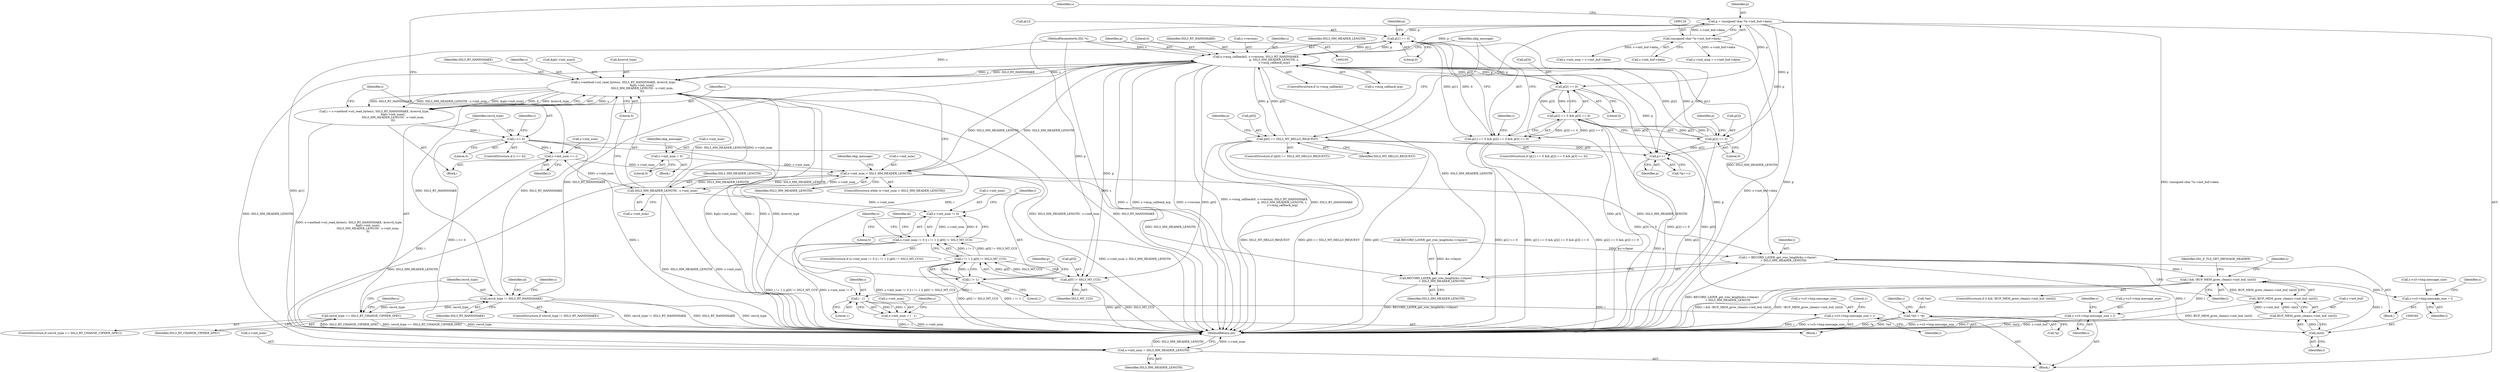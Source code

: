 digraph "1_openssl_4b390b6c3f8df925dc92a3dd6b022baa9a2f4650_0@array" {
"1000257" [label="(Call,p[1] == 0)"];
"1000286" [label="(Call,s->msg_callback(0, s->version, SSL3_RT_HANDSHAKE,\n                                        p, SSL3_HM_HEADER_LENGTH, s,\n                                        s->msg_callback_arg))"];
"1000225" [label="(Call,recvd_type != SSL3_RT_HANDSHAKE)"];
"1000165" [label="(Call,recvd_type == SSL3_RT_CHANGE_CIPHER_SPEC)"];
"1000135" [label="(Call,s->method->ssl_read_bytes(s, SSL3_RT_HANDSHAKE, &recvd_type,\n                                          &p[s->init_num],\n                                          SSL3_HM_HEADER_LENGTH - s->init_num,\n                                          0))"];
"1000106" [label="(MethodParameterIn,SSL *s)"];
"1000146" [label="(Call,SSL3_HM_HEADER_LENGTH - s->init_num)"];
"1000127" [label="(Call,s->init_num < SSL3_HM_HEADER_LENGTH)"];
"1000236" [label="(Call,s->init_num += i)"];
"1000153" [label="(Call,i <= 0)"];
"1000133" [label="(Call,i = s->method->ssl_read_bytes(s, SSL3_RT_HANDSHAKE, &recvd_type,\n                                          &p[s->init_num],\n                                          SSL3_HM_HEADER_LENGTH - s->init_num,\n                                          0))"];
"1000274" [label="(Call,s->init_num = 0)"];
"1000250" [label="(Call,p[0] == SSL3_MT_HELLO_REQUEST)"];
"1000115" [label="(Call,p = (unsigned char *)s->init_buf->data)"];
"1000117" [label="(Call,(unsigned char *)s->init_buf->data)"];
"1000268" [label="(Call,p[3] == 0)"];
"1000263" [label="(Call,p[2] == 0)"];
"1000257" [label="(Call,p[1] == 0)"];
"1000256" [label="(Call,p[1] == 0 && p[2] == 0 && p[3] == 0)"];
"1000177" [label="(Call,i != 1)"];
"1000176" [label="(Call,i != 1 || p[0] != SSL3_MT_CCS)"];
"1000170" [label="(Call,s->init_num != 0 || i != 1 || p[0] != SSL3_MT_CCS)"];
"1000209" [label="(Call,i - 1)"];
"1000205" [label="(Call,s->init_num = i - 1)"];
"1000212" [label="(Call,s->s3->tmp.message_size = i)"];
"1000171" [label="(Call,s->init_num != 0)"];
"1000322" [label="(Call,l = RECORD_LAYER_get_rrec_length(&s->rlayer)\n             + SSL3_HM_HEADER_LENGTH)"];
"1000332" [label="(Call,l && !BUF_MEM_grow_clean(s->init_buf, (int)l))"];
"1000347" [label="(Call,s->s3->tmp.message_size = l)"];
"1000365" [label="(Call,s->s3->tmp.message_size = l)"];
"1000339" [label="(Call,(int)l)"];
"1000335" [label="(Call,BUF_MEM_grow_clean(s->init_buf, (int)l))"];
"1000334" [label="(Call,!BUF_MEM_grow_clean(s->init_buf, (int)l))"];
"1000324" [label="(Call,RECORD_LAYER_get_rrec_length(&s->rlayer)\n             + SSL3_HM_HEADER_LENGTH)"];
"1000383" [label="(Call,s->init_num = SSL3_HM_HEADER_LENGTH)"];
"1000180" [label="(Call,p[0] != SSL3_MT_CCS)"];
"1000299" [label="(Call,*mt = *p)"];
"1000313" [label="(Call,p++)"];
"1000262" [label="(Call,p[2] == 0 && p[3] == 0)"];
"1000292" [label="(Identifier,p)"];
"1000182" [label="(Identifier,p)"];
"1000242" [label="(Identifier,skip_message)"];
"1000128" [label="(Call,s->init_num)"];
"1000220" [label="(Identifier,i)"];
"1000258" [label="(Call,p[1])"];
"1000151" [label="(Literal,0)"];
"1000314" [label="(Identifier,p)"];
"1000257" [label="(Call,p[1] == 0)"];
"1000273" [label="(Block,)"];
"1000137" [label="(Identifier,SSL3_RT_HANDSHAKE)"];
"1000212" [label="(Call,s->s3->tmp.message_size = i)"];
"1000270" [label="(Identifier,p)"];
"1000373" [label="(Identifier,l)"];
"1000117" [label="(Call,(unsigned char *)s->init_buf->data)"];
"1000213" [label="(Call,s->s3->tmp.message_size)"];
"1000210" [label="(Identifier,i)"];
"1000181" [label="(Call,p[0])"];
"1000146" [label="(Call,SSL3_HM_HEADER_LENGTH - s->init_num)"];
"1000211" [label="(Literal,1)"];
"1000178" [label="(Identifier,i)"];
"1000240" [label="(Identifier,i)"];
"1000344" [label="(Identifier,SSL_F_TLS_GET_MESSAGE_HEADER)"];
"1000265" [label="(Identifier,p)"];
"1000275" [label="(Call,s->init_num)"];
"1000116" [label="(Identifier,p)"];
"1000154" [label="(Identifier,i)"];
"1000115" [label="(Call,p = (unsigned char *)s->init_buf->data)"];
"1000179" [label="(Literal,1)"];
"1000176" [label="(Call,i != 1 || p[0] != SSL3_MT_CCS)"];
"1000313" [label="(Call,p++)"];
"1000132" [label="(Block,)"];
"1000170" [label="(Call,s->init_num != 0 || i != 1 || p[0] != SSL3_MT_CCS)"];
"1000209" [label="(Call,i - 1)"];
"1000356" [label="(Call,s->init_msg = s->init_buf->data)"];
"1000236" [label="(Call,s->init_num += i)"];
"1000227" [label="(Identifier,SSL3_RT_HANDSHAKE)"];
"1000325" [label="(Call,RECORD_LAYER_get_rrec_length(&s->rlayer))"];
"1000126" [label="(ControlStructure,while (s->init_num < SSL3_HM_HEADER_LENGTH))"];
"1000287" [label="(Literal,0)"];
"1000321" [label="(Block,)"];
"1000334" [label="(Call,!BUF_MEM_grow_clean(s->init_buf, (int)l))"];
"1000335" [label="(Call,BUF_MEM_grow_clean(s->init_buf, (int)l))"];
"1000177" [label="(Call,i != 1)"];
"1000291" [label="(Identifier,SSL3_RT_HANDSHAKE)"];
"1000256" [label="(Call,p[1] == 0 && p[2] == 0 && p[3] == 0)"];
"1000167" [label="(Identifier,SSL3_RT_CHANGE_CIPHER_SPEC)"];
"1000331" [label="(ControlStructure,if (l && !BUF_MEM_grow_clean(s->init_buf, (int)l)))"];
"1000205" [label="(Call,s->init_num = i - 1)"];
"1000206" [label="(Call,s->init_num)"];
"1000171" [label="(Call,s->init_num != 0)"];
"1000323" [label="(Identifier,l)"];
"1000251" [label="(Call,p[0])"];
"1000164" [label="(ControlStructure,if (recvd_type == SSL3_RT_CHANGE_CIPHER_SPEC))"];
"1000119" [label="(Call,s->init_buf->data)"];
"1000136" [label="(Identifier,s)"];
"1000216" [label="(Identifier,s)"];
"1000169" [label="(ControlStructure,if (s->init_num != 0 || i != 1 || p[0] != SSL3_MT_CCS))"];
"1000308" [label="(Identifier,s)"];
"1000264" [label="(Call,p[2])"];
"1000341" [label="(Identifier,l)"];
"1000168" [label="(Block,)"];
"1000383" [label="(Call,s->init_num = SSL3_HM_HEADER_LENGTH)"];
"1000272" [label="(Literal,0)"];
"1000263" [label="(Call,p[2] == 0)"];
"1000226" [label="(Identifier,recvd_type)"];
"1000365" [label="(Call,s->s3->tmp.message_size = l)"];
"1000288" [label="(Call,s->version)"];
"1000351" [label="(Identifier,s)"];
"1000348" [label="(Call,s->s3->tmp.message_size)"];
"1000387" [label="(Identifier,SSL3_HM_HEADER_LENGTH)"];
"1000175" [label="(Literal,0)"];
"1000250" [label="(Call,p[0] == SSL3_MT_HELLO_REQUEST)"];
"1000224" [label="(ControlStructure,if (recvd_type != SSL3_RT_HANDSHAKE))"];
"1000330" [label="(Identifier,SSL3_HM_HEADER_LENGTH)"];
"1000294" [label="(Identifier,s)"];
"1000249" [label="(ControlStructure,if (p[0] == SSL3_MT_HELLO_REQUEST))"];
"1000222" [label="(Literal,1)"];
"1000155" [label="(Literal,0)"];
"1000148" [label="(Call,s->init_num)"];
"1000147" [label="(Identifier,SSL3_HM_HEADER_LENGTH)"];
"1000108" [label="(Block,)"];
"1000230" [label="(Identifier,al)"];
"1000299" [label="(Call,*mt = *p)"];
"1000376" [label="(Identifier,s)"];
"1000153" [label="(Call,i <= 0)"];
"1000133" [label="(Call,i = s->method->ssl_read_bytes(s, SSL3_RT_HANDSHAKE, &recvd_type,\n                                          &p[s->init_num],\n                                          SSL3_HM_HEADER_LENGTH - s->init_num,\n                                          0))"];
"1000300" [label="(Call,*mt)"];
"1000131" [label="(Identifier,SSL3_HM_HEADER_LENGTH)"];
"1000127" [label="(Call,s->init_num < SSL3_HM_HEADER_LENGTH)"];
"1000106" [label="(MethodParameterIn,SSL *s)"];
"1000282" [label="(ControlStructure,if (s->msg_callback))"];
"1000269" [label="(Call,p[3])"];
"1000347" [label="(Call,s->s3->tmp.message_size = l)"];
"1000268" [label="(Call,p[3] == 0)"];
"1000358" [label="(Identifier,s)"];
"1000134" [label="(Identifier,i)"];
"1000274" [label="(Call,s->init_num = 0)"];
"1000152" [label="(ControlStructure,if (i <= 0))"];
"1000280" [label="(Identifier,skip_message)"];
"1000276" [label="(Identifier,s)"];
"1000336" [label="(Call,s->init_buf)"];
"1000259" [label="(Identifier,p)"];
"1000262" [label="(Call,p[2] == 0 && p[3] == 0)"];
"1000384" [label="(Call,s->init_num)"];
"1000324" [label="(Call,RECORD_LAYER_get_rrec_length(&s->rlayer)\n             + SSL3_HM_HEADER_LENGTH)"];
"1000254" [label="(Identifier,SSL3_MT_HELLO_REQUEST)"];
"1000278" [label="(Literal,0)"];
"1000197" [label="(Identifier,s)"];
"1000166" [label="(Identifier,recvd_type)"];
"1000388" [label="(MethodReturn,int)"];
"1000355" [label="(Identifier,l)"];
"1000374" [label="(Call,s->init_msg = s->init_buf->data)"];
"1000267" [label="(Literal,0)"];
"1000332" [label="(Call,l && !BUF_MEM_grow_clean(s->init_buf, (int)l))"];
"1000180" [label="(Call,p[0] != SSL3_MT_CCS)"];
"1000225" [label="(Call,recvd_type != SSL3_RT_HANDSHAKE)"];
"1000295" [label="(Call,s->msg_callback_arg)"];
"1000140" [label="(Call,&p[s->init_num])"];
"1000165" [label="(Call,recvd_type == SSL3_RT_CHANGE_CIPHER_SPEC)"];
"1000286" [label="(Call,s->msg_callback(0, s->version, SSL3_RT_HANDSHAKE,\n                                        p, SSL3_HM_HEADER_LENGTH, s,\n                                        s->msg_callback_arg))"];
"1000184" [label="(Identifier,SSL3_MT_CCS)"];
"1000138" [label="(Call,&recvd_type)"];
"1000135" [label="(Call,s->method->ssl_read_bytes(s, SSL3_RT_HANDSHAKE, &recvd_type,\n                                          &p[s->init_num],\n                                          SSL3_HM_HEADER_LENGTH - s->init_num,\n                                          0))"];
"1000298" [label="(Identifier,skip_message)"];
"1000312" [label="(Call,*(p++))"];
"1000237" [label="(Call,s->init_num)"];
"1000129" [label="(Identifier,s)"];
"1000159" [label="(Identifier,s)"];
"1000187" [label="(Identifier,al)"];
"1000293" [label="(Identifier,SSL3_HM_HEADER_LENGTH)"];
"1000255" [label="(ControlStructure,if (p[1] == 0 && p[2] == 0 && p[3] == 0))"];
"1000322" [label="(Call,l = RECORD_LAYER_get_rrec_length(&s->rlayer)\n             + SSL3_HM_HEADER_LENGTH)"];
"1000238" [label="(Identifier,s)"];
"1000261" [label="(Literal,0)"];
"1000173" [label="(Identifier,s)"];
"1000333" [label="(Identifier,l)"];
"1000339" [label="(Call,(int)l)"];
"1000172" [label="(Call,s->init_num)"];
"1000302" [label="(Call,*p)"];
"1000366" [label="(Call,s->s3->tmp.message_size)"];
"1000257" -> "1000256"  [label="AST: "];
"1000257" -> "1000261"  [label="CFG: "];
"1000258" -> "1000257"  [label="AST: "];
"1000261" -> "1000257"  [label="AST: "];
"1000265" -> "1000257"  [label="CFG: "];
"1000256" -> "1000257"  [label="CFG: "];
"1000257" -> "1000388"  [label="DDG: p[1]"];
"1000257" -> "1000256"  [label="DDG: p[1]"];
"1000257" -> "1000256"  [label="DDG: 0"];
"1000286" -> "1000257"  [label="DDG: p"];
"1000115" -> "1000257"  [label="DDG: p"];
"1000257" -> "1000286"  [label="DDG: p[1]"];
"1000257" -> "1000313"  [label="DDG: p[1]"];
"1000286" -> "1000282"  [label="AST: "];
"1000286" -> "1000295"  [label="CFG: "];
"1000287" -> "1000286"  [label="AST: "];
"1000288" -> "1000286"  [label="AST: "];
"1000291" -> "1000286"  [label="AST: "];
"1000292" -> "1000286"  [label="AST: "];
"1000293" -> "1000286"  [label="AST: "];
"1000294" -> "1000286"  [label="AST: "];
"1000295" -> "1000286"  [label="AST: "];
"1000298" -> "1000286"  [label="CFG: "];
"1000286" -> "1000388"  [label="DDG: s->msg_callback(0, s->version, SSL3_RT_HANDSHAKE,\n                                        p, SSL3_HM_HEADER_LENGTH, s,\n                                        s->msg_callback_arg)"];
"1000286" -> "1000388"  [label="DDG: SSL3_RT_HANDSHAKE"];
"1000286" -> "1000388"  [label="DDG: p"];
"1000286" -> "1000388"  [label="DDG: s"];
"1000286" -> "1000388"  [label="DDG: s->msg_callback_arg"];
"1000286" -> "1000388"  [label="DDG: s->version"];
"1000286" -> "1000127"  [label="DDG: SSL3_HM_HEADER_LENGTH"];
"1000286" -> "1000135"  [label="DDG: s"];
"1000286" -> "1000135"  [label="DDG: SSL3_RT_HANDSHAKE"];
"1000286" -> "1000180"  [label="DDG: p"];
"1000286" -> "1000250"  [label="DDG: p"];
"1000286" -> "1000263"  [label="DDG: p"];
"1000286" -> "1000268"  [label="DDG: p"];
"1000225" -> "1000286"  [label="DDG: SSL3_RT_HANDSHAKE"];
"1000250" -> "1000286"  [label="DDG: p[0]"];
"1000268" -> "1000286"  [label="DDG: p[3]"];
"1000263" -> "1000286"  [label="DDG: p[2]"];
"1000115" -> "1000286"  [label="DDG: p"];
"1000127" -> "1000286"  [label="DDG: SSL3_HM_HEADER_LENGTH"];
"1000135" -> "1000286"  [label="DDG: s"];
"1000106" -> "1000286"  [label="DDG: s"];
"1000286" -> "1000313"  [label="DDG: p"];
"1000286" -> "1000322"  [label="DDG: SSL3_HM_HEADER_LENGTH"];
"1000286" -> "1000324"  [label="DDG: SSL3_HM_HEADER_LENGTH"];
"1000286" -> "1000383"  [label="DDG: SSL3_HM_HEADER_LENGTH"];
"1000225" -> "1000224"  [label="AST: "];
"1000225" -> "1000227"  [label="CFG: "];
"1000226" -> "1000225"  [label="AST: "];
"1000227" -> "1000225"  [label="AST: "];
"1000230" -> "1000225"  [label="CFG: "];
"1000238" -> "1000225"  [label="CFG: "];
"1000225" -> "1000388"  [label="DDG: recvd_type != SSL3_RT_HANDSHAKE"];
"1000225" -> "1000388"  [label="DDG: SSL3_RT_HANDSHAKE"];
"1000225" -> "1000388"  [label="DDG: recvd_type"];
"1000225" -> "1000135"  [label="DDG: SSL3_RT_HANDSHAKE"];
"1000225" -> "1000165"  [label="DDG: recvd_type"];
"1000165" -> "1000225"  [label="DDG: recvd_type"];
"1000135" -> "1000225"  [label="DDG: SSL3_RT_HANDSHAKE"];
"1000165" -> "1000164"  [label="AST: "];
"1000165" -> "1000167"  [label="CFG: "];
"1000166" -> "1000165"  [label="AST: "];
"1000167" -> "1000165"  [label="AST: "];
"1000173" -> "1000165"  [label="CFG: "];
"1000226" -> "1000165"  [label="CFG: "];
"1000165" -> "1000388"  [label="DDG: recvd_type"];
"1000165" -> "1000388"  [label="DDG: SSL3_RT_CHANGE_CIPHER_SPEC"];
"1000165" -> "1000388"  [label="DDG: recvd_type == SSL3_RT_CHANGE_CIPHER_SPEC"];
"1000135" -> "1000133"  [label="AST: "];
"1000135" -> "1000151"  [label="CFG: "];
"1000136" -> "1000135"  [label="AST: "];
"1000137" -> "1000135"  [label="AST: "];
"1000138" -> "1000135"  [label="AST: "];
"1000140" -> "1000135"  [label="AST: "];
"1000146" -> "1000135"  [label="AST: "];
"1000151" -> "1000135"  [label="AST: "];
"1000133" -> "1000135"  [label="CFG: "];
"1000135" -> "1000388"  [label="DDG: &p[s->init_num]"];
"1000135" -> "1000388"  [label="DDG: s"];
"1000135" -> "1000388"  [label="DDG: &recvd_type"];
"1000135" -> "1000388"  [label="DDG: SSL3_HM_HEADER_LENGTH - s->init_num"];
"1000135" -> "1000388"  [label="DDG: SSL3_RT_HANDSHAKE"];
"1000135" -> "1000133"  [label="DDG: s"];
"1000135" -> "1000133"  [label="DDG: SSL3_RT_HANDSHAKE"];
"1000135" -> "1000133"  [label="DDG: SSL3_HM_HEADER_LENGTH - s->init_num"];
"1000135" -> "1000133"  [label="DDG: &p[s->init_num]"];
"1000135" -> "1000133"  [label="DDG: 0"];
"1000135" -> "1000133"  [label="DDG: &recvd_type"];
"1000106" -> "1000135"  [label="DDG: s"];
"1000146" -> "1000135"  [label="DDG: SSL3_HM_HEADER_LENGTH"];
"1000146" -> "1000135"  [label="DDG: s->init_num"];
"1000106" -> "1000105"  [label="AST: "];
"1000106" -> "1000388"  [label="DDG: s"];
"1000146" -> "1000148"  [label="CFG: "];
"1000147" -> "1000146"  [label="AST: "];
"1000148" -> "1000146"  [label="AST: "];
"1000151" -> "1000146"  [label="CFG: "];
"1000146" -> "1000388"  [label="DDG: s->init_num"];
"1000146" -> "1000388"  [label="DDG: SSL3_HM_HEADER_LENGTH"];
"1000146" -> "1000127"  [label="DDG: SSL3_HM_HEADER_LENGTH"];
"1000127" -> "1000146"  [label="DDG: SSL3_HM_HEADER_LENGTH"];
"1000127" -> "1000146"  [label="DDG: s->init_num"];
"1000146" -> "1000171"  [label="DDG: s->init_num"];
"1000146" -> "1000236"  [label="DDG: s->init_num"];
"1000127" -> "1000126"  [label="AST: "];
"1000127" -> "1000131"  [label="CFG: "];
"1000128" -> "1000127"  [label="AST: "];
"1000131" -> "1000127"  [label="AST: "];
"1000134" -> "1000127"  [label="CFG: "];
"1000242" -> "1000127"  [label="CFG: "];
"1000127" -> "1000388"  [label="DDG: s->init_num < SSL3_HM_HEADER_LENGTH"];
"1000236" -> "1000127"  [label="DDG: s->init_num"];
"1000274" -> "1000127"  [label="DDG: s->init_num"];
"1000127" -> "1000322"  [label="DDG: SSL3_HM_HEADER_LENGTH"];
"1000127" -> "1000324"  [label="DDG: SSL3_HM_HEADER_LENGTH"];
"1000127" -> "1000383"  [label="DDG: SSL3_HM_HEADER_LENGTH"];
"1000236" -> "1000132"  [label="AST: "];
"1000236" -> "1000240"  [label="CFG: "];
"1000237" -> "1000236"  [label="AST: "];
"1000240" -> "1000236"  [label="AST: "];
"1000129" -> "1000236"  [label="CFG: "];
"1000236" -> "1000388"  [label="DDG: i"];
"1000153" -> "1000236"  [label="DDG: i"];
"1000153" -> "1000152"  [label="AST: "];
"1000153" -> "1000155"  [label="CFG: "];
"1000154" -> "1000153"  [label="AST: "];
"1000155" -> "1000153"  [label="AST: "];
"1000159" -> "1000153"  [label="CFG: "];
"1000166" -> "1000153"  [label="CFG: "];
"1000153" -> "1000388"  [label="DDG: i <= 0"];
"1000153" -> "1000388"  [label="DDG: i"];
"1000133" -> "1000153"  [label="DDG: i"];
"1000153" -> "1000177"  [label="DDG: i"];
"1000153" -> "1000209"  [label="DDG: i"];
"1000133" -> "1000132"  [label="AST: "];
"1000134" -> "1000133"  [label="AST: "];
"1000154" -> "1000133"  [label="CFG: "];
"1000133" -> "1000388"  [label="DDG: s->method->ssl_read_bytes(s, SSL3_RT_HANDSHAKE, &recvd_type,\n                                          &p[s->init_num],\n                                          SSL3_HM_HEADER_LENGTH - s->init_num,\n                                          0)"];
"1000274" -> "1000273"  [label="AST: "];
"1000274" -> "1000278"  [label="CFG: "];
"1000275" -> "1000274"  [label="AST: "];
"1000278" -> "1000274"  [label="AST: "];
"1000280" -> "1000274"  [label="CFG: "];
"1000250" -> "1000249"  [label="AST: "];
"1000250" -> "1000254"  [label="CFG: "];
"1000251" -> "1000250"  [label="AST: "];
"1000254" -> "1000250"  [label="AST: "];
"1000298" -> "1000250"  [label="CFG: "];
"1000259" -> "1000250"  [label="CFG: "];
"1000250" -> "1000388"  [label="DDG: p[0]"];
"1000250" -> "1000388"  [label="DDG: SSL3_MT_HELLO_REQUEST"];
"1000250" -> "1000388"  [label="DDG: p[0] == SSL3_MT_HELLO_REQUEST"];
"1000250" -> "1000180"  [label="DDG: p[0]"];
"1000115" -> "1000250"  [label="DDG: p"];
"1000250" -> "1000299"  [label="DDG: p[0]"];
"1000250" -> "1000313"  [label="DDG: p[0]"];
"1000115" -> "1000108"  [label="AST: "];
"1000115" -> "1000117"  [label="CFG: "];
"1000116" -> "1000115"  [label="AST: "];
"1000117" -> "1000115"  [label="AST: "];
"1000129" -> "1000115"  [label="CFG: "];
"1000115" -> "1000388"  [label="DDG: (unsigned char *)s->init_buf->data"];
"1000115" -> "1000388"  [label="DDG: p"];
"1000117" -> "1000115"  [label="DDG: s->init_buf->data"];
"1000115" -> "1000180"  [label="DDG: p"];
"1000115" -> "1000263"  [label="DDG: p"];
"1000115" -> "1000268"  [label="DDG: p"];
"1000115" -> "1000313"  [label="DDG: p"];
"1000117" -> "1000119"  [label="CFG: "];
"1000118" -> "1000117"  [label="AST: "];
"1000119" -> "1000117"  [label="AST: "];
"1000117" -> "1000388"  [label="DDG: s->init_buf->data"];
"1000117" -> "1000356"  [label="DDG: s->init_buf->data"];
"1000117" -> "1000374"  [label="DDG: s->init_buf->data"];
"1000268" -> "1000262"  [label="AST: "];
"1000268" -> "1000272"  [label="CFG: "];
"1000269" -> "1000268"  [label="AST: "];
"1000272" -> "1000268"  [label="AST: "];
"1000262" -> "1000268"  [label="CFG: "];
"1000268" -> "1000388"  [label="DDG: p[3]"];
"1000268" -> "1000262"  [label="DDG: p[3]"];
"1000268" -> "1000262"  [label="DDG: 0"];
"1000268" -> "1000313"  [label="DDG: p[3]"];
"1000263" -> "1000262"  [label="AST: "];
"1000263" -> "1000267"  [label="CFG: "];
"1000264" -> "1000263"  [label="AST: "];
"1000267" -> "1000263"  [label="AST: "];
"1000270" -> "1000263"  [label="CFG: "];
"1000262" -> "1000263"  [label="CFG: "];
"1000263" -> "1000388"  [label="DDG: p[2]"];
"1000263" -> "1000262"  [label="DDG: p[2]"];
"1000263" -> "1000262"  [label="DDG: 0"];
"1000263" -> "1000313"  [label="DDG: p[2]"];
"1000256" -> "1000255"  [label="AST: "];
"1000256" -> "1000262"  [label="CFG: "];
"1000262" -> "1000256"  [label="AST: "];
"1000298" -> "1000256"  [label="CFG: "];
"1000276" -> "1000256"  [label="CFG: "];
"1000256" -> "1000388"  [label="DDG: p[2] == 0 && p[3] == 0"];
"1000256" -> "1000388"  [label="DDG: p[1] == 0"];
"1000256" -> "1000388"  [label="DDG: p[1] == 0 && p[2] == 0 && p[3] == 0"];
"1000262" -> "1000256"  [label="DDG: p[2] == 0"];
"1000262" -> "1000256"  [label="DDG: p[3] == 0"];
"1000177" -> "1000176"  [label="AST: "];
"1000177" -> "1000179"  [label="CFG: "];
"1000178" -> "1000177"  [label="AST: "];
"1000179" -> "1000177"  [label="AST: "];
"1000182" -> "1000177"  [label="CFG: "];
"1000176" -> "1000177"  [label="CFG: "];
"1000177" -> "1000176"  [label="DDG: i"];
"1000177" -> "1000176"  [label="DDG: 1"];
"1000177" -> "1000209"  [label="DDG: i"];
"1000176" -> "1000170"  [label="AST: "];
"1000176" -> "1000180"  [label="CFG: "];
"1000180" -> "1000176"  [label="AST: "];
"1000170" -> "1000176"  [label="CFG: "];
"1000176" -> "1000388"  [label="DDG: p[0] != SSL3_MT_CCS"];
"1000176" -> "1000388"  [label="DDG: i != 1"];
"1000176" -> "1000170"  [label="DDG: i != 1"];
"1000176" -> "1000170"  [label="DDG: p[0] != SSL3_MT_CCS"];
"1000180" -> "1000176"  [label="DDG: p[0]"];
"1000180" -> "1000176"  [label="DDG: SSL3_MT_CCS"];
"1000170" -> "1000169"  [label="AST: "];
"1000170" -> "1000171"  [label="CFG: "];
"1000171" -> "1000170"  [label="AST: "];
"1000187" -> "1000170"  [label="CFG: "];
"1000197" -> "1000170"  [label="CFG: "];
"1000170" -> "1000388"  [label="DDG: i != 1 || p[0] != SSL3_MT_CCS"];
"1000170" -> "1000388"  [label="DDG: s->init_num != 0"];
"1000170" -> "1000388"  [label="DDG: s->init_num != 0 || i != 1 || p[0] != SSL3_MT_CCS"];
"1000171" -> "1000170"  [label="DDG: s->init_num"];
"1000171" -> "1000170"  [label="DDG: 0"];
"1000209" -> "1000205"  [label="AST: "];
"1000209" -> "1000211"  [label="CFG: "];
"1000210" -> "1000209"  [label="AST: "];
"1000211" -> "1000209"  [label="AST: "];
"1000205" -> "1000209"  [label="CFG: "];
"1000209" -> "1000205"  [label="DDG: i"];
"1000209" -> "1000205"  [label="DDG: 1"];
"1000209" -> "1000212"  [label="DDG: i"];
"1000205" -> "1000168"  [label="AST: "];
"1000206" -> "1000205"  [label="AST: "];
"1000216" -> "1000205"  [label="CFG: "];
"1000205" -> "1000388"  [label="DDG: i - 1"];
"1000205" -> "1000388"  [label="DDG: s->init_num"];
"1000212" -> "1000168"  [label="AST: "];
"1000212" -> "1000220"  [label="CFG: "];
"1000213" -> "1000212"  [label="AST: "];
"1000220" -> "1000212"  [label="AST: "];
"1000222" -> "1000212"  [label="CFG: "];
"1000212" -> "1000388"  [label="DDG: s->s3->tmp.message_size"];
"1000212" -> "1000388"  [label="DDG: i"];
"1000171" -> "1000175"  [label="CFG: "];
"1000172" -> "1000171"  [label="AST: "];
"1000175" -> "1000171"  [label="AST: "];
"1000178" -> "1000171"  [label="CFG: "];
"1000322" -> "1000321"  [label="AST: "];
"1000322" -> "1000324"  [label="CFG: "];
"1000323" -> "1000322"  [label="AST: "];
"1000324" -> "1000322"  [label="AST: "];
"1000333" -> "1000322"  [label="CFG: "];
"1000322" -> "1000388"  [label="DDG: RECORD_LAYER_get_rrec_length(&s->rlayer)\n             + SSL3_HM_HEADER_LENGTH"];
"1000325" -> "1000322"  [label="DDG: &s->rlayer"];
"1000322" -> "1000332"  [label="DDG: l"];
"1000322" -> "1000339"  [label="DDG: l"];
"1000332" -> "1000331"  [label="AST: "];
"1000332" -> "1000333"  [label="CFG: "];
"1000332" -> "1000334"  [label="CFG: "];
"1000333" -> "1000332"  [label="AST: "];
"1000334" -> "1000332"  [label="AST: "];
"1000344" -> "1000332"  [label="CFG: "];
"1000351" -> "1000332"  [label="CFG: "];
"1000332" -> "1000388"  [label="DDG: !BUF_MEM_grow_clean(s->init_buf, (int)l)"];
"1000332" -> "1000388"  [label="DDG: l && !BUF_MEM_grow_clean(s->init_buf, (int)l)"];
"1000339" -> "1000332"  [label="DDG: l"];
"1000334" -> "1000332"  [label="DDG: BUF_MEM_grow_clean(s->init_buf, (int)l)"];
"1000332" -> "1000347"  [label="DDG: l"];
"1000332" -> "1000365"  [label="DDG: l"];
"1000347" -> "1000321"  [label="AST: "];
"1000347" -> "1000355"  [label="CFG: "];
"1000348" -> "1000347"  [label="AST: "];
"1000355" -> "1000347"  [label="AST: "];
"1000358" -> "1000347"  [label="CFG: "];
"1000365" -> "1000108"  [label="AST: "];
"1000365" -> "1000373"  [label="CFG: "];
"1000366" -> "1000365"  [label="AST: "];
"1000373" -> "1000365"  [label="AST: "];
"1000376" -> "1000365"  [label="CFG: "];
"1000365" -> "1000388"  [label="DDG: l"];
"1000365" -> "1000388"  [label="DDG: s->s3->tmp.message_size"];
"1000339" -> "1000335"  [label="AST: "];
"1000339" -> "1000341"  [label="CFG: "];
"1000340" -> "1000339"  [label="AST: "];
"1000341" -> "1000339"  [label="AST: "];
"1000335" -> "1000339"  [label="CFG: "];
"1000339" -> "1000335"  [label="DDG: l"];
"1000335" -> "1000334"  [label="AST: "];
"1000336" -> "1000335"  [label="AST: "];
"1000334" -> "1000335"  [label="CFG: "];
"1000335" -> "1000388"  [label="DDG: (int)l"];
"1000335" -> "1000388"  [label="DDG: s->init_buf"];
"1000335" -> "1000334"  [label="DDG: s->init_buf"];
"1000335" -> "1000334"  [label="DDG: (int)l"];
"1000334" -> "1000388"  [label="DDG: BUF_MEM_grow_clean(s->init_buf, (int)l)"];
"1000324" -> "1000330"  [label="CFG: "];
"1000325" -> "1000324"  [label="AST: "];
"1000330" -> "1000324"  [label="AST: "];
"1000324" -> "1000388"  [label="DDG: RECORD_LAYER_get_rrec_length(&s->rlayer)"];
"1000325" -> "1000324"  [label="DDG: &s->rlayer"];
"1000383" -> "1000108"  [label="AST: "];
"1000383" -> "1000387"  [label="CFG: "];
"1000384" -> "1000383"  [label="AST: "];
"1000387" -> "1000383"  [label="AST: "];
"1000388" -> "1000383"  [label="CFG: "];
"1000383" -> "1000388"  [label="DDG: s->init_num"];
"1000383" -> "1000388"  [label="DDG: SSL3_HM_HEADER_LENGTH"];
"1000180" -> "1000184"  [label="CFG: "];
"1000181" -> "1000180"  [label="AST: "];
"1000184" -> "1000180"  [label="AST: "];
"1000180" -> "1000388"  [label="DDG: p[0]"];
"1000180" -> "1000388"  [label="DDG: SSL3_MT_CCS"];
"1000299" -> "1000108"  [label="AST: "];
"1000299" -> "1000302"  [label="CFG: "];
"1000300" -> "1000299"  [label="AST: "];
"1000302" -> "1000299"  [label="AST: "];
"1000308" -> "1000299"  [label="CFG: "];
"1000299" -> "1000388"  [label="DDG: *p"];
"1000299" -> "1000388"  [label="DDG: *mt"];
"1000313" -> "1000312"  [label="AST: "];
"1000313" -> "1000314"  [label="CFG: "];
"1000314" -> "1000313"  [label="AST: "];
"1000312" -> "1000313"  [label="CFG: "];
"1000313" -> "1000388"  [label="DDG: p"];
"1000262" -> "1000388"  [label="DDG: p[3] == 0"];
"1000262" -> "1000388"  [label="DDG: p[2] == 0"];
}
